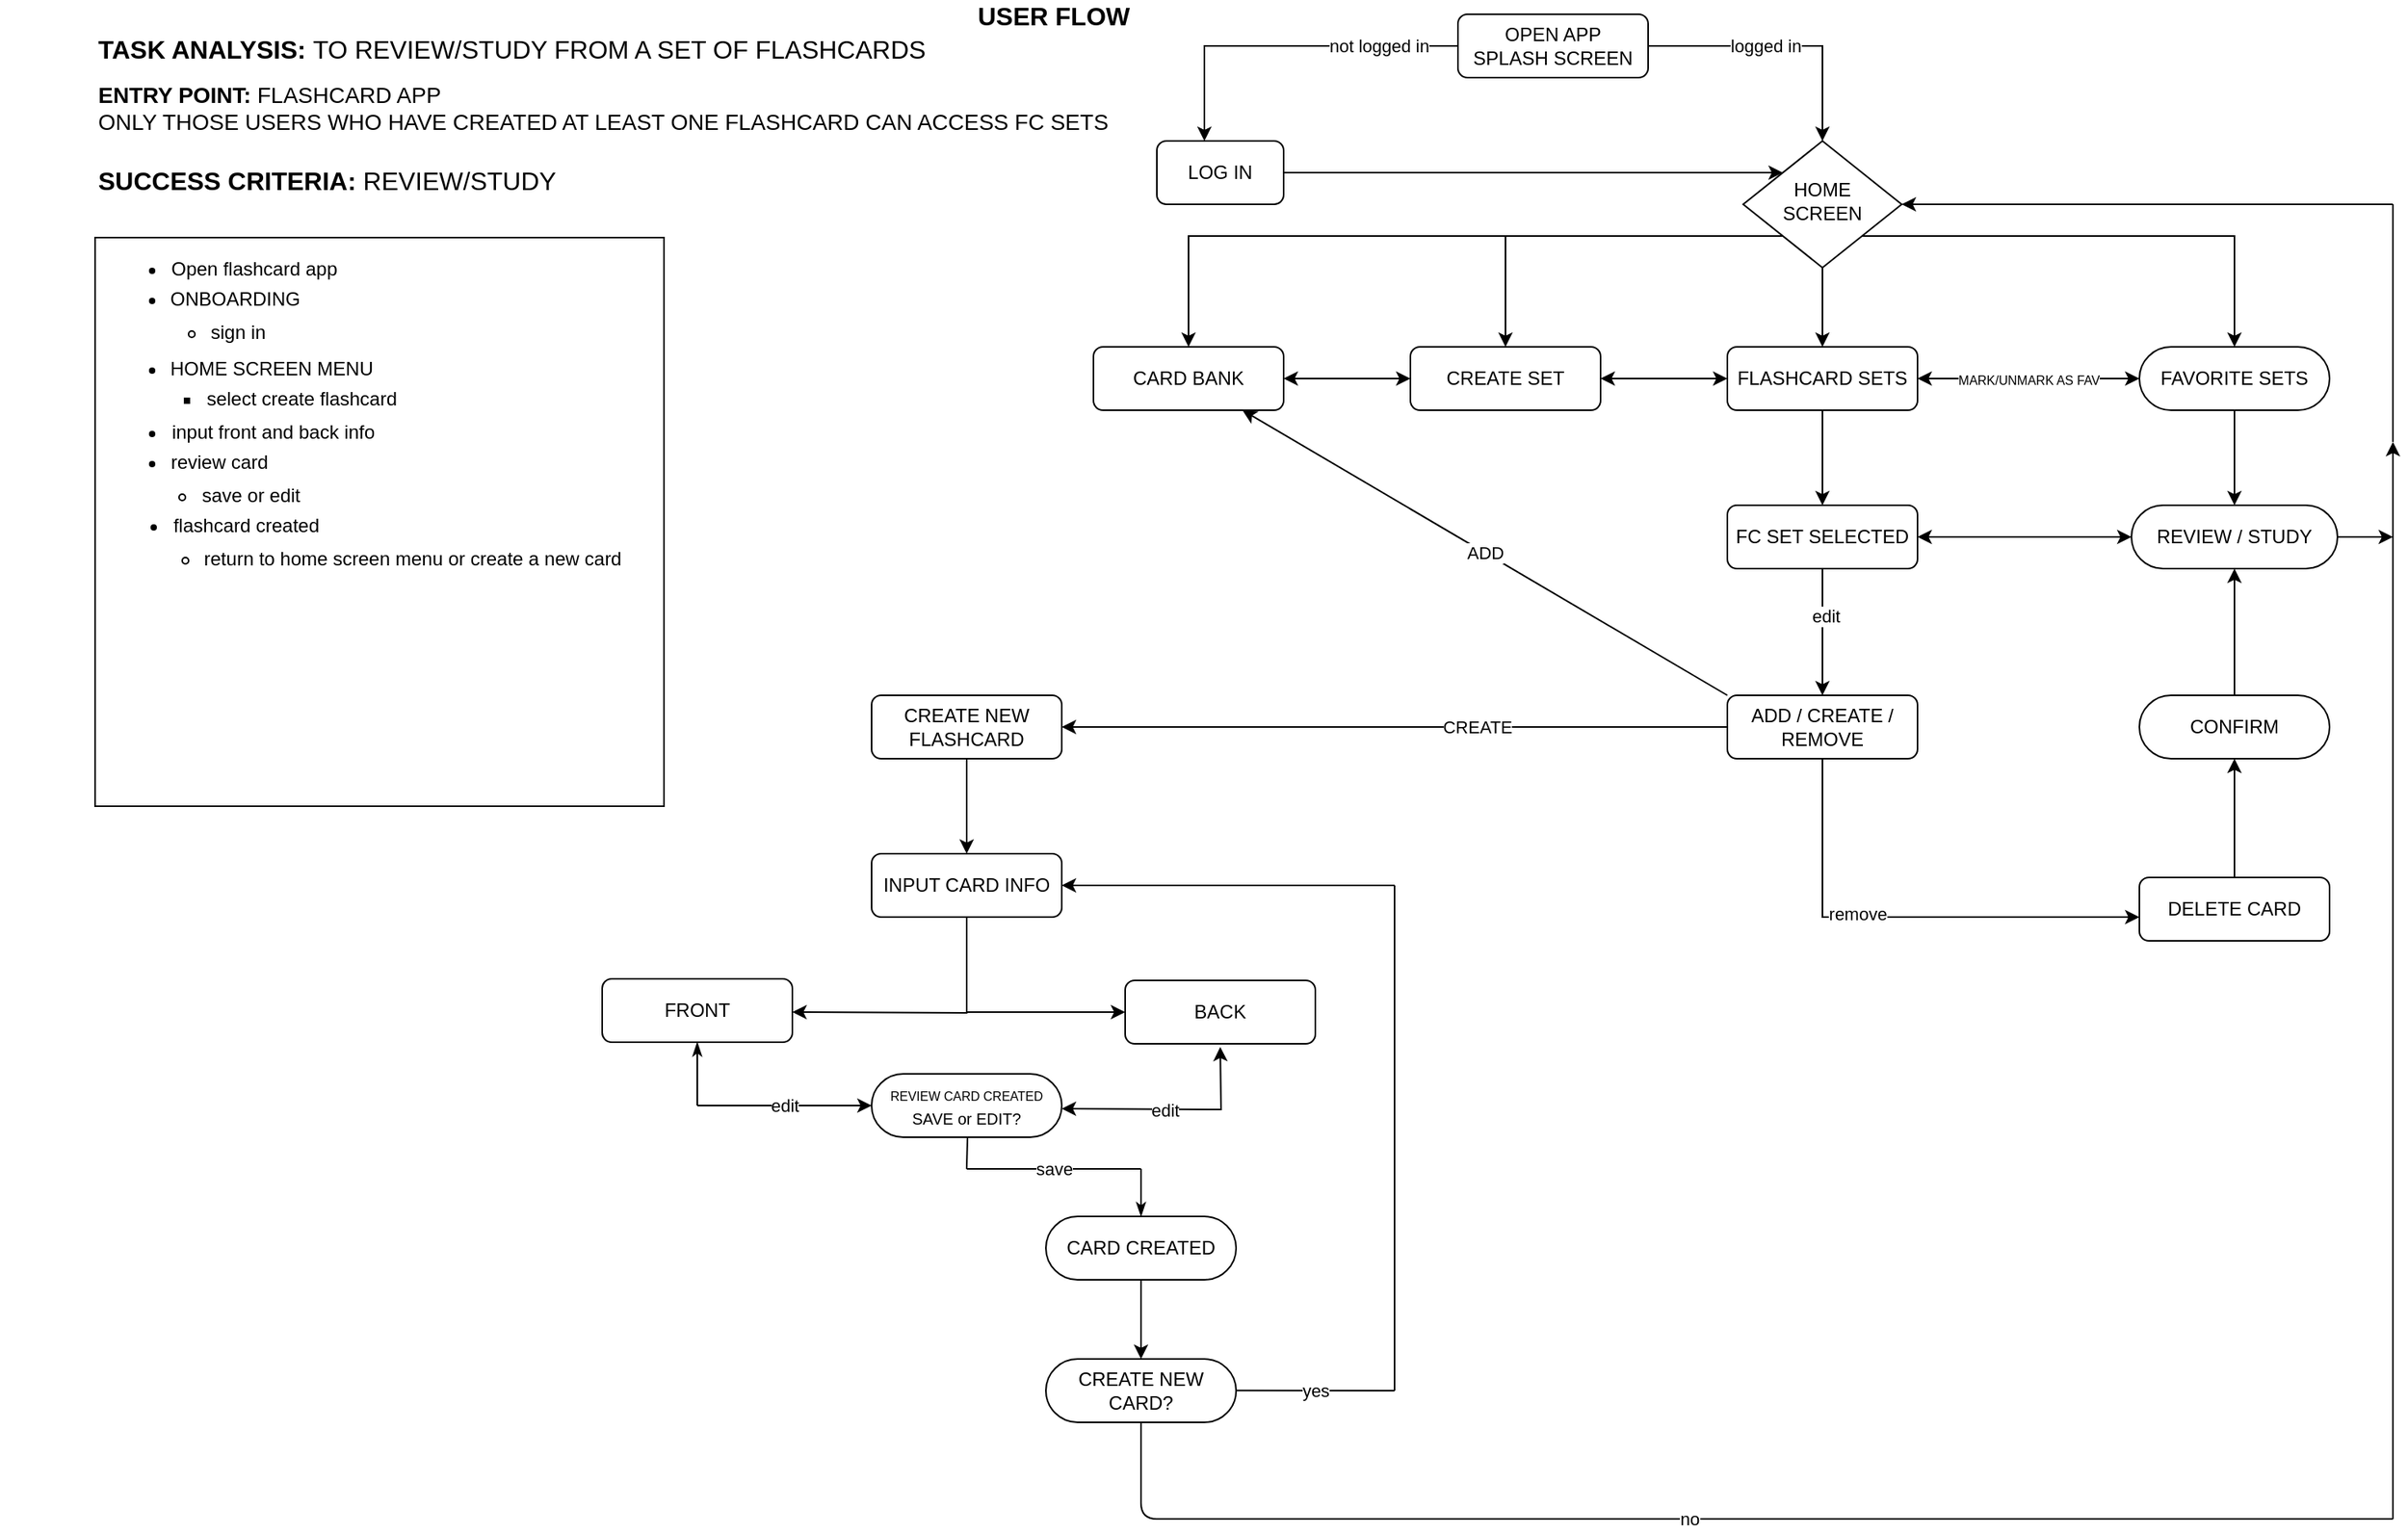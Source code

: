 <mxfile version="13.5.1" type="github">
  <diagram id="C5RBs43oDa-KdzZeNtuy" name="Page-1">
    <mxGraphModel dx="3076" dy="766" grid="1" gridSize="10" guides="1" tooltips="1" connect="1" arrows="1" fold="1" page="1" pageScale="1" pageWidth="827" pageHeight="1169" math="0" shadow="0">
      <root>
        <mxCell id="WIyWlLk6GJQsqaUBKTNV-0" />
        <mxCell id="WIyWlLk6GJQsqaUBKTNV-1" parent="WIyWlLk6GJQsqaUBKTNV-0" />
        <mxCell id="l96hs2-_nlqCzScLkACY-33" value="" style="edgeStyle=orthogonalEdgeStyle;rounded=0;orthogonalLoop=1;jettySize=auto;html=1;startArrow=classic;startFill=1;endArrow=none;endFill=0;" parent="WIyWlLk6GJQsqaUBKTNV-1" source="l96hs2-_nlqCzScLkACY-32" target="l96hs2-_nlqCzScLkACY-25" edge="1">
          <mxGeometry relative="1" as="geometry" />
        </mxCell>
        <mxCell id="5_xVZ5PCrMn_Ow3XCvqy-17" value="edit" style="edgeLabel;html=1;align=center;verticalAlign=middle;resizable=0;points=[];" parent="l96hs2-_nlqCzScLkACY-33" vertex="1" connectable="0">
          <mxGeometry x="0.263" y="-2" relative="1" as="geometry">
            <mxPoint as="offset" />
          </mxGeometry>
        </mxCell>
        <mxCell id="5_xVZ5PCrMn_Ow3XCvqy-6" style="edgeStyle=orthogonalEdgeStyle;rounded=0;orthogonalLoop=1;jettySize=auto;html=1;endArrow=classic;endFill=1;entryX=0.5;entryY=0;entryDx=0;entryDy=0;" parent="WIyWlLk6GJQsqaUBKTNV-1" source="WIyWlLk6GJQsqaUBKTNV-3" target="WIyWlLk6GJQsqaUBKTNV-10" edge="1">
          <mxGeometry relative="1" as="geometry">
            <mxPoint x="330" y="40" as="targetPoint" />
          </mxGeometry>
        </mxCell>
        <mxCell id="5_xVZ5PCrMn_Ow3XCvqy-13" value="logged in" style="edgeLabel;html=1;align=center;verticalAlign=middle;resizable=0;points=[];" parent="5_xVZ5PCrMn_Ow3XCvqy-6" vertex="1" connectable="0">
          <mxGeometry x="-0.137" y="1" relative="1" as="geometry">
            <mxPoint y="1" as="offset" />
          </mxGeometry>
        </mxCell>
        <mxCell id="WIyWlLk6GJQsqaUBKTNV-3" value="OPEN APP&lt;br&gt;SPLASH SCREEN" style="rounded=1;whiteSpace=wrap;html=1;fontSize=12;glass=0;strokeWidth=1;shadow=0;" parent="WIyWlLk6GJQsqaUBKTNV-1" vertex="1">
          <mxGeometry x="60" y="20" width="120" height="40" as="geometry" />
        </mxCell>
        <mxCell id="5_xVZ5PCrMn_Ow3XCvqy-205" style="edgeStyle=orthogonalEdgeStyle;rounded=0;orthogonalLoop=1;jettySize=auto;html=1;exitX=0;exitY=1;exitDx=0;exitDy=0;entryX=0.5;entryY=0;entryDx=0;entryDy=0;endArrow=classic;endFill=1;" parent="WIyWlLk6GJQsqaUBKTNV-1" source="WIyWlLk6GJQsqaUBKTNV-10" target="5_xVZ5PCrMn_Ow3XCvqy-201" edge="1">
          <mxGeometry relative="1" as="geometry" />
        </mxCell>
        <mxCell id="5_xVZ5PCrMn_Ow3XCvqy-206" style="edgeStyle=orthogonalEdgeStyle;rounded=0;orthogonalLoop=1;jettySize=auto;html=1;exitX=0;exitY=1;exitDx=0;exitDy=0;endArrow=classic;endFill=1;" parent="WIyWlLk6GJQsqaUBKTNV-1" source="WIyWlLk6GJQsqaUBKTNV-10" target="5_xVZ5PCrMn_Ow3XCvqy-189" edge="1">
          <mxGeometry relative="1" as="geometry" />
        </mxCell>
        <mxCell id="WIyWlLk6GJQsqaUBKTNV-10" value="HOME&lt;br&gt;SCREEN" style="rhombus;whiteSpace=wrap;html=1;shadow=0;fontFamily=Helvetica;fontSize=12;align=center;strokeWidth=1;spacing=6;spacingTop=-4;" parent="WIyWlLk6GJQsqaUBKTNV-1" vertex="1">
          <mxGeometry x="240" y="100" width="100" height="80" as="geometry" />
        </mxCell>
        <mxCell id="l96hs2-_nlqCzScLkACY-35" value="" style="edgeStyle=orthogonalEdgeStyle;rounded=0;orthogonalLoop=1;jettySize=auto;html=1;startArrow=classic;startFill=1;endArrow=none;endFill=0;entryX=0.5;entryY=1;entryDx=0;entryDy=0;" parent="WIyWlLk6GJQsqaUBKTNV-1" source="l96hs2-_nlqCzScLkACY-25" target="l96hs2-_nlqCzScLkACY-23" edge="1">
          <mxGeometry relative="1" as="geometry">
            <mxPoint x="-30" y="491" as="targetPoint" />
          </mxGeometry>
        </mxCell>
        <mxCell id="l96hs2-_nlqCzScLkACY-1" value="&lt;h1 style=&quot;font-size: 16px&quot;&gt;&lt;font style=&quot;font-size: 16px&quot;&gt;TASK ANALYSIS&lt;/font&gt;: &lt;span style=&quot;font-weight: normal&quot;&gt;TO REVIEW/STUDY FROM A SET OF FLASHCARDS&lt;/span&gt;&lt;/h1&gt;&lt;div style=&quot;font-size: 14px&quot;&gt;&lt;font style=&quot;font-size: 14px&quot;&gt;&lt;b&gt;ENTRY POINT:&lt;/b&gt;&amp;nbsp;FLASHCARD APP&lt;/font&gt;&lt;/div&gt;&lt;div style=&quot;font-size: 14px&quot;&gt;&lt;font style=&quot;font-size: 14px&quot;&gt;ONLY THOSE USERS WHO HAVE CREATED AT LEAST ONE FLASHCARD CAN ACCESS FC SETS&lt;/font&gt;&lt;/div&gt;&lt;div&gt;&lt;span style=&quot;font-size: 16px&quot;&gt;&lt;br&gt;&lt;/span&gt;&lt;/div&gt;&lt;div&gt;&lt;b style=&quot;font-size: 16px&quot;&gt;SUCCESS CRITERIA:&lt;/b&gt;&lt;span style=&quot;font-size: 16px&quot;&gt;&amp;nbsp;REVIEW/STUDY&lt;/span&gt;&lt;/div&gt;&lt;div&gt;&lt;span style=&quot;font-size: 16px&quot;&gt;&lt;br&gt;&lt;/span&gt;&lt;/div&gt;&lt;div&gt;&lt;span style=&quot;font-size: 16px&quot;&gt;&lt;br&gt;&lt;/span&gt;&lt;/div&gt;&lt;div style=&quot;font-size: 16px&quot;&gt;&lt;br&gt;&lt;/div&gt;" style="text;html=1;align=left;verticalAlign=middle;resizable=0;points=[];autosize=1;" parent="WIyWlLk6GJQsqaUBKTNV-1" vertex="1">
          <mxGeometry x="-800" y="37" width="650" height="140" as="geometry" />
        </mxCell>
        <mxCell id="l96hs2-_nlqCzScLkACY-2" value="&lt;font style=&quot;font-size: 16px&quot;&gt;&lt;b&gt;USER FLOW&lt;/b&gt;&lt;/font&gt;" style="text;html=1;strokeColor=none;fillColor=none;align=center;verticalAlign=middle;whiteSpace=wrap;rounded=0;" parent="WIyWlLk6GJQsqaUBKTNV-1" vertex="1">
          <mxGeometry x="-250" y="11" width="110" height="20" as="geometry" />
        </mxCell>
        <mxCell id="l96hs2-_nlqCzScLkACY-24" value="" style="edgeStyle=orthogonalEdgeStyle;rounded=0;orthogonalLoop=1;jettySize=auto;html=1;startArrow=classic;startFill=1;endArrow=none;endFill=0;" parent="WIyWlLk6GJQsqaUBKTNV-1" source="l96hs2-_nlqCzScLkACY-23" target="WIyWlLk6GJQsqaUBKTNV-10" edge="1">
          <mxGeometry relative="1" as="geometry" />
        </mxCell>
        <mxCell id="l96hs2-_nlqCzScLkACY-25" value="FC SET SELECTED" style="rounded=1;whiteSpace=wrap;html=1;fontSize=12;glass=0;strokeWidth=1;shadow=0;" parent="WIyWlLk6GJQsqaUBKTNV-1" vertex="1">
          <mxGeometry x="230" y="330" width="120" height="40" as="geometry" />
        </mxCell>
        <mxCell id="5_xVZ5PCrMn_Ow3XCvqy-197" value="" style="edgeStyle=orthogonalEdgeStyle;rounded=0;orthogonalLoop=1;jettySize=auto;html=1;endArrow=classic;endFill=1;" parent="WIyWlLk6GJQsqaUBKTNV-1" source="l96hs2-_nlqCzScLkACY-32" target="5_xVZ5PCrMn_Ow3XCvqy-196" edge="1">
          <mxGeometry relative="1" as="geometry">
            <Array as="points">
              <mxPoint x="290" y="590" />
            </Array>
          </mxGeometry>
        </mxCell>
        <mxCell id="5_xVZ5PCrMn_Ow3XCvqy-208" value="remove" style="edgeLabel;html=1;align=center;verticalAlign=middle;resizable=0;points=[];" parent="5_xVZ5PCrMn_Ow3XCvqy-197" vertex="1" connectable="0">
          <mxGeometry x="-0.184" y="2" relative="1" as="geometry">
            <mxPoint x="-1" as="offset" />
          </mxGeometry>
        </mxCell>
        <mxCell id="l96hs2-_nlqCzScLkACY-32" value="ADD / CREATE / REMOVE" style="rounded=1;whiteSpace=wrap;html=1;fontSize=12;glass=0;strokeWidth=1;shadow=0;" parent="WIyWlLk6GJQsqaUBKTNV-1" vertex="1">
          <mxGeometry x="230" y="450" width="120" height="40" as="geometry" />
        </mxCell>
        <mxCell id="5_xVZ5PCrMn_Ow3XCvqy-207" style="edgeStyle=orthogonalEdgeStyle;rounded=0;orthogonalLoop=1;jettySize=auto;html=1;entryX=1;entryY=0.5;entryDx=0;entryDy=0;endArrow=classic;endFill=1;startArrow=classic;startFill=1;" parent="WIyWlLk6GJQsqaUBKTNV-1" source="l96hs2-_nlqCzScLkACY-23" target="5_xVZ5PCrMn_Ow3XCvqy-201" edge="1">
          <mxGeometry relative="1" as="geometry" />
        </mxCell>
        <mxCell id="wIxJLdt_OvNl8f14rRNx-1" style="edgeStyle=orthogonalEdgeStyle;rounded=0;orthogonalLoop=1;jettySize=auto;html=1;entryX=0;entryY=0.5;entryDx=0;entryDy=0;startArrow=classic;startFill=1;" edge="1" parent="WIyWlLk6GJQsqaUBKTNV-1" source="l96hs2-_nlqCzScLkACY-23" target="wIxJLdt_OvNl8f14rRNx-0">
          <mxGeometry relative="1" as="geometry" />
        </mxCell>
        <mxCell id="wIxJLdt_OvNl8f14rRNx-4" value="&lt;font style=&quot;font-size: 8px&quot;&gt;MARK/UNMARK AS FAV&lt;/font&gt;" style="edgeLabel;html=1;align=center;verticalAlign=middle;resizable=0;points=[];" vertex="1" connectable="0" parent="wIxJLdt_OvNl8f14rRNx-1">
          <mxGeometry x="0.243" y="-1" relative="1" as="geometry">
            <mxPoint x="-17" y="-1" as="offset" />
          </mxGeometry>
        </mxCell>
        <mxCell id="l96hs2-_nlqCzScLkACY-23" value="FLASHCARD SETS" style="rounded=1;whiteSpace=wrap;html=1;fontSize=12;glass=0;strokeWidth=1;shadow=0;" parent="WIyWlLk6GJQsqaUBKTNV-1" vertex="1">
          <mxGeometry x="230" y="230" width="120" height="40" as="geometry" />
        </mxCell>
        <mxCell id="l96hs2-_nlqCzScLkACY-53" value="" style="whiteSpace=wrap;html=1;aspect=fixed;" parent="WIyWlLk6GJQsqaUBKTNV-1" vertex="1">
          <mxGeometry x="-800" y="161" width="359" height="359" as="geometry" />
        </mxCell>
        <mxCell id="l96hs2-_nlqCzScLkACY-58" value="&lt;ul&gt;&lt;li&gt;Open flashcard app&lt;/li&gt;&lt;/ul&gt;" style="text;html=1;resizable=0;autosize=1;align=center;verticalAlign=middle;points=[];fillColor=none;strokeColor=none;rounded=0;" parent="WIyWlLk6GJQsqaUBKTNV-1" vertex="1">
          <mxGeometry x="-800" y="161" width="160" height="40" as="geometry" />
        </mxCell>
        <mxCell id="l96hs2-_nlqCzScLkACY-60" value="&lt;ul&gt;&lt;li&gt;&lt;span&gt;ONBOARDING&lt;/span&gt;&lt;br&gt;&lt;/li&gt;&lt;/ul&gt;" style="text;html=1;resizable=0;autosize=1;align=center;verticalAlign=middle;points=[];fillColor=none;strokeColor=none;rounded=0;" parent="WIyWlLk6GJQsqaUBKTNV-1" vertex="1">
          <mxGeometry x="-802" y="180" width="140" height="40" as="geometry" />
        </mxCell>
        <mxCell id="l96hs2-_nlqCzScLkACY-61" value="&lt;ul&gt;&lt;ul&gt;&lt;li&gt;sign in&lt;/li&gt;&lt;/ul&gt;&lt;/ul&gt;" style="text;html=1;resizable=0;autosize=1;align=left;verticalAlign=middle;points=[];fillColor=none;strokeColor=none;rounded=0;" parent="WIyWlLk6GJQsqaUBKTNV-1" vertex="1">
          <mxGeometry x="-809" y="201" width="130" height="40" as="geometry" />
        </mxCell>
        <mxCell id="l96hs2-_nlqCzScLkACY-62" value="&lt;ul&gt;&lt;li&gt;HOME SCREEN MENU&lt;/li&gt;&lt;/ul&gt;" style="text;html=1;resizable=0;autosize=1;align=center;verticalAlign=middle;points=[];fillColor=none;strokeColor=none;rounded=0;" parent="WIyWlLk6GJQsqaUBKTNV-1" vertex="1">
          <mxGeometry x="-799" y="224" width="180" height="40" as="geometry" />
        </mxCell>
        <mxCell id="l96hs2-_nlqCzScLkACY-63" value="&lt;ul&gt;&lt;ul&gt;&lt;ul&gt;&lt;li&gt;select create flashcard&lt;/li&gt;&lt;/ul&gt;&lt;/ul&gt;&lt;/ul&gt;" style="text;html=1;resizable=0;autosize=1;align=center;verticalAlign=middle;points=[];fillColor=none;strokeColor=none;rounded=0;" parent="WIyWlLk6GJQsqaUBKTNV-1" vertex="1">
          <mxGeometry x="-860" y="243" width="260" height="40" as="geometry" />
        </mxCell>
        <mxCell id="l96hs2-_nlqCzScLkACY-64" value="&lt;ul&gt;&lt;li&gt;input front and back info&lt;/li&gt;&lt;/ul&gt;" style="text;html=1;resizable=0;autosize=1;align=center;verticalAlign=middle;points=[];fillColor=none;strokeColor=none;rounded=0;" parent="WIyWlLk6GJQsqaUBKTNV-1" vertex="1">
          <mxGeometry x="-798" y="264" width="180" height="40" as="geometry" />
        </mxCell>
        <mxCell id="5_xVZ5PCrMn_Ow3XCvqy-187" style="edgeStyle=orthogonalEdgeStyle;rounded=0;orthogonalLoop=1;jettySize=auto;html=1;exitX=1;exitY=0.5;exitDx=0;exitDy=0;endArrow=classic;endFill=1;" parent="WIyWlLk6GJQsqaUBKTNV-1" source="l96hs2-_nlqCzScLkACY-65" edge="1">
          <mxGeometry relative="1" as="geometry">
            <mxPoint x="650" y="350" as="targetPoint" />
          </mxGeometry>
        </mxCell>
        <mxCell id="l96hs2-_nlqCzScLkACY-65" value="&lt;font style=&quot;font-size: 12px&quot;&gt;REVIEW / STUDY&lt;/font&gt;" style="rounded=1;whiteSpace=wrap;html=1;fontSize=12;glass=0;strokeWidth=1;shadow=0;arcSize=50;" parent="WIyWlLk6GJQsqaUBKTNV-1" vertex="1">
          <mxGeometry x="485" y="330" width="130" height="40" as="geometry" />
        </mxCell>
        <mxCell id="l96hs2-_nlqCzScLkACY-94" value="&lt;ul&gt;&lt;li&gt;review card&lt;/li&gt;&lt;/ul&gt;" style="text;html=1;resizable=0;autosize=1;align=center;verticalAlign=middle;points=[];fillColor=none;strokeColor=none;rounded=0;" parent="WIyWlLk6GJQsqaUBKTNV-1" vertex="1">
          <mxGeometry x="-802" y="283" width="120" height="40" as="geometry" />
        </mxCell>
        <mxCell id="l96hs2-_nlqCzScLkACY-95" value="&lt;ul&gt;&lt;ul&gt;&lt;li&gt;save or edit&lt;/li&gt;&lt;/ul&gt;&lt;/ul&gt;" style="text;html=1;resizable=0;autosize=1;align=center;verticalAlign=middle;points=[];fillColor=none;strokeColor=none;rounded=0;" parent="WIyWlLk6GJQsqaUBKTNV-1" vertex="1">
          <mxGeometry x="-822" y="304" width="160" height="40" as="geometry" />
        </mxCell>
        <mxCell id="l96hs2-_nlqCzScLkACY-97" value="&lt;blockquote style=&quot;margin: 0 0 0 40px ; border: none ; padding: 0px&quot;&gt;&lt;ul&gt;&lt;li&gt;&lt;span&gt;flashcard created&lt;/span&gt;&lt;/li&gt;&lt;/ul&gt;&lt;/blockquote&gt;" style="text;html=1;resizable=0;autosize=1;align=center;verticalAlign=middle;points=[];fillColor=none;strokeColor=none;rounded=0;" parent="WIyWlLk6GJQsqaUBKTNV-1" vertex="1">
          <mxGeometry x="-840" y="323" width="190" height="40" as="geometry" />
        </mxCell>
        <mxCell id="l96hs2-_nlqCzScLkACY-98" value="&lt;ul&gt;&lt;ul&gt;&lt;li&gt;return to home screen menu or create a new card&lt;/li&gt;&lt;/ul&gt;&lt;/ul&gt;" style="text;html=1;resizable=0;autosize=1;align=center;verticalAlign=middle;points=[];fillColor=none;strokeColor=none;rounded=0;" parent="WIyWlLk6GJQsqaUBKTNV-1" vertex="1">
          <mxGeometry x="-820" y="344" width="360" height="40" as="geometry" />
        </mxCell>
        <mxCell id="5_xVZ5PCrMn_Ow3XCvqy-2" value="" style="edgeStyle=orthogonalEdgeStyle;rounded=0;orthogonalLoop=1;jettySize=auto;html=1;entryX=0;entryY=0;entryDx=0;entryDy=0;" parent="WIyWlLk6GJQsqaUBKTNV-1" source="l96hs2-_nlqCzScLkACY-17" target="WIyWlLk6GJQsqaUBKTNV-10" edge="1">
          <mxGeometry relative="1" as="geometry" />
        </mxCell>
        <mxCell id="5_xVZ5PCrMn_Ow3XCvqy-10" style="edgeStyle=orthogonalEdgeStyle;rounded=0;orthogonalLoop=1;jettySize=auto;html=1;endArrow=classic;endFill=1;" parent="WIyWlLk6GJQsqaUBKTNV-1" target="l96hs2-_nlqCzScLkACY-17" edge="1">
          <mxGeometry relative="1" as="geometry">
            <mxPoint x="-40" y="40" as="sourcePoint" />
            <Array as="points">
              <mxPoint x="-100" y="40" />
            </Array>
          </mxGeometry>
        </mxCell>
        <mxCell id="l96hs2-_nlqCzScLkACY-17" value="LOG IN" style="rounded=1;whiteSpace=wrap;html=1;fontSize=12;glass=0;strokeWidth=1;shadow=0;" parent="WIyWlLk6GJQsqaUBKTNV-1" vertex="1">
          <mxGeometry x="-130" y="100" width="80" height="40" as="geometry" />
        </mxCell>
        <mxCell id="5_xVZ5PCrMn_Ow3XCvqy-8" value="" style="endArrow=none;html=1;endFill=0;entryX=0;entryY=0.5;entryDx=0;entryDy=0;" parent="WIyWlLk6GJQsqaUBKTNV-1" target="WIyWlLk6GJQsqaUBKTNV-3" edge="1">
          <mxGeometry relative="1" as="geometry">
            <mxPoint x="-40" y="40" as="sourcePoint" />
            <mxPoint x="90" y="39.58" as="targetPoint" />
          </mxGeometry>
        </mxCell>
        <mxCell id="5_xVZ5PCrMn_Ow3XCvqy-9" value="not logged in" style="edgeLabel;resizable=0;html=1;align=center;verticalAlign=middle;" parent="5_xVZ5PCrMn_Ow3XCvqy-8" connectable="0" vertex="1">
          <mxGeometry relative="1" as="geometry" />
        </mxCell>
        <mxCell id="5_xVZ5PCrMn_Ow3XCvqy-14" value="" style="endArrow=classic;html=1;exitX=1;exitY=0.5;exitDx=0;exitDy=0;entryX=0;entryY=0.5;entryDx=0;entryDy=0;startArrow=classic;startFill=1;" parent="WIyWlLk6GJQsqaUBKTNV-1" source="l96hs2-_nlqCzScLkACY-25" target="l96hs2-_nlqCzScLkACY-65" edge="1">
          <mxGeometry width="50" height="50" relative="1" as="geometry">
            <mxPoint x="400" y="350" as="sourcePoint" />
            <mxPoint x="490" y="350" as="targetPoint" />
            <Array as="points">
              <mxPoint x="400" y="350" />
            </Array>
          </mxGeometry>
        </mxCell>
        <mxCell id="5_xVZ5PCrMn_Ow3XCvqy-27" value="" style="endArrow=classic;html=1;exitX=0;exitY=0.5;exitDx=0;exitDy=0;entryX=1;entryY=0.5;entryDx=0;entryDy=0;" parent="WIyWlLk6GJQsqaUBKTNV-1" source="l96hs2-_nlqCzScLkACY-32" target="5_xVZ5PCrMn_Ow3XCvqy-155" edge="1">
          <mxGeometry relative="1" as="geometry">
            <mxPoint x="200" y="469.41" as="sourcePoint" />
            <mxPoint x="-20" y="469" as="targetPoint" />
          </mxGeometry>
        </mxCell>
        <mxCell id="5_xVZ5PCrMn_Ow3XCvqy-191" value="CREATE" style="edgeLabel;html=1;align=center;verticalAlign=middle;resizable=0;points=[];" parent="5_xVZ5PCrMn_Ow3XCvqy-27" vertex="1" connectable="0">
          <mxGeometry x="-0.25" relative="1" as="geometry">
            <mxPoint x="-1" as="offset" />
          </mxGeometry>
        </mxCell>
        <mxCell id="5_xVZ5PCrMn_Ow3XCvqy-145" value="" style="edgeStyle=orthogonalEdgeStyle;rounded=0;orthogonalLoop=1;jettySize=auto;html=1;startArrow=classic;startFill=1;endArrow=none;endFill=0;" parent="WIyWlLk6GJQsqaUBKTNV-1" source="5_xVZ5PCrMn_Ow3XCvqy-154" target="5_xVZ5PCrMn_Ow3XCvqy-151" edge="1">
          <mxGeometry relative="1" as="geometry" />
        </mxCell>
        <mxCell id="5_xVZ5PCrMn_Ow3XCvqy-147" value="" style="edgeStyle=orthogonalEdgeStyle;rounded=0;orthogonalLoop=1;jettySize=auto;html=1;startArrow=classic;startFill=1;endArrow=none;endFill=0;entryX=0.5;entryY=1;entryDx=0;entryDy=0;" parent="WIyWlLk6GJQsqaUBKTNV-1" source="5_xVZ5PCrMn_Ow3XCvqy-151" target="5_xVZ5PCrMn_Ow3XCvqy-155" edge="1">
          <mxGeometry relative="1" as="geometry">
            <mxPoint x="-90" y="560" as="targetPoint" />
          </mxGeometry>
        </mxCell>
        <mxCell id="5_xVZ5PCrMn_Ow3XCvqy-149" value="" style="edgeStyle=orthogonalEdgeStyle;rounded=0;orthogonalLoop=1;jettySize=auto;html=1;startArrow=classic;startFill=1;endArrow=none;endFill=0;" parent="WIyWlLk6GJQsqaUBKTNV-1" target="5_xVZ5PCrMn_Ow3XCvqy-151" edge="1">
          <mxGeometry relative="1" as="geometry">
            <mxPoint x="-360" y="650" as="sourcePoint" />
          </mxGeometry>
        </mxCell>
        <mxCell id="5_xVZ5PCrMn_Ow3XCvqy-150" style="edgeStyle=orthogonalEdgeStyle;rounded=0;orthogonalLoop=1;jettySize=auto;html=1;startArrow=classic;startFill=1;endArrow=none;endFill=0;" parent="WIyWlLk6GJQsqaUBKTNV-1" source="5_xVZ5PCrMn_Ow3XCvqy-151" edge="1">
          <mxGeometry relative="1" as="geometry">
            <mxPoint x="20" y="570" as="targetPoint" />
          </mxGeometry>
        </mxCell>
        <mxCell id="5_xVZ5PCrMn_Ow3XCvqy-151" value="INPUT CARD INFO" style="rounded=1;whiteSpace=wrap;html=1;fontSize=12;glass=0;strokeWidth=1;shadow=0;" parent="WIyWlLk6GJQsqaUBKTNV-1" vertex="1">
          <mxGeometry x="-310" y="550" width="120" height="40" as="geometry" />
        </mxCell>
        <mxCell id="5_xVZ5PCrMn_Ow3XCvqy-152" style="edgeStyle=orthogonalEdgeStyle;rounded=0;orthogonalLoop=1;jettySize=auto;html=1;startArrow=classicThin;startFill=1;endArrow=none;endFill=0;" parent="WIyWlLk6GJQsqaUBKTNV-1" source="5_xVZ5PCrMn_Ow3XCvqy-153" edge="1">
          <mxGeometry relative="1" as="geometry">
            <mxPoint x="-420" y="709" as="targetPoint" />
          </mxGeometry>
        </mxCell>
        <mxCell id="5_xVZ5PCrMn_Ow3XCvqy-153" value="FRONT" style="rounded=1;whiteSpace=wrap;html=1;fontSize=12;glass=0;strokeWidth=1;shadow=0;direction=west;align=center;" parent="WIyWlLk6GJQsqaUBKTNV-1" vertex="1">
          <mxGeometry x="-480" y="629" width="120" height="40" as="geometry" />
        </mxCell>
        <mxCell id="5_xVZ5PCrMn_Ow3XCvqy-154" value="BACK" style="rounded=1;whiteSpace=wrap;html=1;fontSize=12;glass=0;strokeWidth=1;shadow=0;" parent="WIyWlLk6GJQsqaUBKTNV-1" vertex="1">
          <mxGeometry x="-150" y="630" width="120" height="40" as="geometry" />
        </mxCell>
        <mxCell id="5_xVZ5PCrMn_Ow3XCvqy-155" value="CREATE NEW FLASHCARD" style="rounded=1;whiteSpace=wrap;html=1;fontSize=12;glass=0;strokeWidth=1;shadow=0;" parent="WIyWlLk6GJQsqaUBKTNV-1" vertex="1">
          <mxGeometry x="-310" y="450" width="120" height="40" as="geometry" />
        </mxCell>
        <mxCell id="5_xVZ5PCrMn_Ow3XCvqy-156" value="" style="edgeStyle=orthogonalEdgeStyle;rounded=0;orthogonalLoop=1;jettySize=auto;html=1;startArrow=classic;startFill=1;endArrow=classic;endFill=1;" parent="WIyWlLk6GJQsqaUBKTNV-1" edge="1">
          <mxGeometry relative="1" as="geometry">
            <mxPoint x="-190" y="711" as="sourcePoint" />
            <mxPoint x="-90" y="672.0" as="targetPoint" />
          </mxGeometry>
        </mxCell>
        <mxCell id="5_xVZ5PCrMn_Ow3XCvqy-157" value="edit" style="edgeLabel;html=1;align=center;verticalAlign=middle;resizable=0;points=[];" parent="5_xVZ5PCrMn_Ow3XCvqy-156" vertex="1" connectable="0">
          <mxGeometry x="-0.075" relative="1" as="geometry">
            <mxPoint as="offset" />
          </mxGeometry>
        </mxCell>
        <mxCell id="5_xVZ5PCrMn_Ow3XCvqy-158" style="edgeStyle=orthogonalEdgeStyle;rounded=0;orthogonalLoop=1;jettySize=auto;html=1;startArrow=none;startFill=0;endArrow=none;endFill=0;" parent="WIyWlLk6GJQsqaUBKTNV-1" target="5_xVZ5PCrMn_Ow3XCvqy-159" edge="1">
          <mxGeometry relative="1" as="geometry">
            <mxPoint x="-250" y="749" as="sourcePoint" />
          </mxGeometry>
        </mxCell>
        <mxCell id="5_xVZ5PCrMn_Ow3XCvqy-159" value="&lt;font style=&quot;font-size: 8px&quot;&gt;&lt;span&gt;REVIEW CARD CREATED&lt;/span&gt;&lt;font style=&quot;font-size: 8px&quot;&gt;&lt;br&gt;&lt;/font&gt;&lt;/font&gt;&lt;font size=&quot;1&quot;&gt;SAVE or EDIT?&lt;/font&gt;" style="rounded=1;whiteSpace=wrap;html=1;fontSize=12;glass=0;strokeWidth=1;shadow=0;arcSize=50;" parent="WIyWlLk6GJQsqaUBKTNV-1" vertex="1">
          <mxGeometry x="-310" y="689" width="120" height="40" as="geometry" />
        </mxCell>
        <mxCell id="5_xVZ5PCrMn_Ow3XCvqy-160" value="" style="edgeStyle=orthogonalEdgeStyle;rounded=0;orthogonalLoop=1;jettySize=auto;html=1;startArrow=classic;startFill=1;endArrow=none;endFill=0;" parent="WIyWlLk6GJQsqaUBKTNV-1" source="5_xVZ5PCrMn_Ow3XCvqy-164" target="5_xVZ5PCrMn_Ow3XCvqy-162" edge="1">
          <mxGeometry relative="1" as="geometry" />
        </mxCell>
        <mxCell id="5_xVZ5PCrMn_Ow3XCvqy-161" style="edgeStyle=orthogonalEdgeStyle;rounded=0;orthogonalLoop=1;jettySize=auto;html=1;startArrow=classicThin;startFill=1;endArrow=none;endFill=0;" parent="WIyWlLk6GJQsqaUBKTNV-1" source="5_xVZ5PCrMn_Ow3XCvqy-162" edge="1">
          <mxGeometry relative="1" as="geometry">
            <mxPoint x="-140" y="749" as="targetPoint" />
          </mxGeometry>
        </mxCell>
        <mxCell id="5_xVZ5PCrMn_Ow3XCvqy-162" value="&lt;font style=&quot;font-size: 12px&quot;&gt;CARD CREATED&lt;/font&gt;" style="rounded=1;whiteSpace=wrap;html=1;fontSize=12;glass=0;strokeWidth=1;shadow=0;arcSize=50;" parent="WIyWlLk6GJQsqaUBKTNV-1" vertex="1">
          <mxGeometry x="-200" y="779" width="120" height="40" as="geometry" />
        </mxCell>
        <mxCell id="5_xVZ5PCrMn_Ow3XCvqy-164" value="&lt;font style=&quot;font-size: 12px&quot;&gt;CREATE NEW CARD?&lt;/font&gt;" style="rounded=1;whiteSpace=wrap;html=1;fontSize=12;glass=0;strokeWidth=1;shadow=0;arcSize=50;" parent="WIyWlLk6GJQsqaUBKTNV-1" vertex="1">
          <mxGeometry x="-200" y="869" width="120" height="40" as="geometry" />
        </mxCell>
        <mxCell id="5_xVZ5PCrMn_Ow3XCvqy-165" value="" style="endArrow=none;html=1;endFill=0;exitX=0.5;exitY=1;exitDx=0;exitDy=0;" parent="WIyWlLk6GJQsqaUBKTNV-1" source="5_xVZ5PCrMn_Ow3XCvqy-164" edge="1">
          <mxGeometry relative="1" as="geometry">
            <mxPoint x="-140" y="970" as="sourcePoint" />
            <mxPoint x="650" y="970" as="targetPoint" />
            <Array as="points">
              <mxPoint x="-140" y="970" />
            </Array>
          </mxGeometry>
        </mxCell>
        <mxCell id="5_xVZ5PCrMn_Ow3XCvqy-166" value="no" style="edgeLabel;resizable=0;html=1;align=center;verticalAlign=middle;" parent="5_xVZ5PCrMn_Ow3XCvqy-165" connectable="0" vertex="1">
          <mxGeometry relative="1" as="geometry">
            <mxPoint x="-19" as="offset" />
          </mxGeometry>
        </mxCell>
        <mxCell id="5_xVZ5PCrMn_Ow3XCvqy-167" value="" style="endArrow=none;html=1;endFill=0;" parent="WIyWlLk6GJQsqaUBKTNV-1" edge="1">
          <mxGeometry relative="1" as="geometry">
            <mxPoint x="-80" y="888.83" as="sourcePoint" />
            <mxPoint x="20" y="889" as="targetPoint" />
          </mxGeometry>
        </mxCell>
        <mxCell id="5_xVZ5PCrMn_Ow3XCvqy-168" value="yes" style="edgeLabel;resizable=0;html=1;align=center;verticalAlign=middle;" parent="5_xVZ5PCrMn_Ow3XCvqy-167" connectable="0" vertex="1">
          <mxGeometry relative="1" as="geometry" />
        </mxCell>
        <mxCell id="5_xVZ5PCrMn_Ow3XCvqy-169" value="" style="endArrow=none;html=1;" parent="WIyWlLk6GJQsqaUBKTNV-1" edge="1">
          <mxGeometry width="50" height="50" relative="1" as="geometry">
            <mxPoint x="20" y="889" as="sourcePoint" />
            <mxPoint x="20" y="570" as="targetPoint" />
          </mxGeometry>
        </mxCell>
        <mxCell id="5_xVZ5PCrMn_Ow3XCvqy-170" value="" style="endArrow=classic;html=1;" parent="WIyWlLk6GJQsqaUBKTNV-1" edge="1">
          <mxGeometry relative="1" as="geometry">
            <mxPoint x="-420" y="709" as="sourcePoint" />
            <mxPoint x="-310" y="709" as="targetPoint" />
          </mxGeometry>
        </mxCell>
        <mxCell id="5_xVZ5PCrMn_Ow3XCvqy-171" value="edit" style="edgeLabel;resizable=0;html=1;align=center;verticalAlign=middle;" parent="5_xVZ5PCrMn_Ow3XCvqy-170" connectable="0" vertex="1">
          <mxGeometry relative="1" as="geometry" />
        </mxCell>
        <mxCell id="5_xVZ5PCrMn_Ow3XCvqy-172" value="" style="endArrow=none;html=1;endFill=0;" parent="WIyWlLk6GJQsqaUBKTNV-1" edge="1">
          <mxGeometry relative="1" as="geometry">
            <mxPoint x="-250" y="749" as="sourcePoint" />
            <mxPoint x="-140" y="749" as="targetPoint" />
            <Array as="points">
              <mxPoint x="-200" y="749" />
            </Array>
          </mxGeometry>
        </mxCell>
        <mxCell id="5_xVZ5PCrMn_Ow3XCvqy-173" value="save" style="edgeLabel;resizable=0;html=1;align=center;verticalAlign=middle;" parent="5_xVZ5PCrMn_Ow3XCvqy-172" connectable="0" vertex="1">
          <mxGeometry relative="1" as="geometry" />
        </mxCell>
        <mxCell id="5_xVZ5PCrMn_Ow3XCvqy-179" value="" style="endArrow=classic;html=1;endFill=1;startArrow=none;startFill=0;" parent="WIyWlLk6GJQsqaUBKTNV-1" edge="1">
          <mxGeometry width="50" height="50" relative="1" as="geometry">
            <mxPoint x="650" y="970" as="sourcePoint" />
            <mxPoint x="650" y="290" as="targetPoint" />
            <Array as="points" />
          </mxGeometry>
        </mxCell>
        <mxCell id="5_xVZ5PCrMn_Ow3XCvqy-181" value="" style="endArrow=none;html=1;" parent="WIyWlLk6GJQsqaUBKTNV-1" edge="1">
          <mxGeometry width="50" height="50" relative="1" as="geometry">
            <mxPoint x="650" y="290" as="sourcePoint" />
            <mxPoint x="650" y="140" as="targetPoint" />
            <Array as="points" />
          </mxGeometry>
        </mxCell>
        <mxCell id="5_xVZ5PCrMn_Ow3XCvqy-182" value="" style="endArrow=classic;html=1;entryX=1;entryY=0.5;entryDx=0;entryDy=0;" parent="WIyWlLk6GJQsqaUBKTNV-1" target="WIyWlLk6GJQsqaUBKTNV-10" edge="1">
          <mxGeometry width="50" height="50" relative="1" as="geometry">
            <mxPoint x="650" y="140" as="sourcePoint" />
            <mxPoint x="610" y="90" as="targetPoint" />
          </mxGeometry>
        </mxCell>
        <mxCell id="5_xVZ5PCrMn_Ow3XCvqy-202" value="" style="edgeStyle=orthogonalEdgeStyle;rounded=0;orthogonalLoop=1;jettySize=auto;html=1;endArrow=classic;endFill=1;startArrow=classic;startFill=1;" parent="WIyWlLk6GJQsqaUBKTNV-1" source="5_xVZ5PCrMn_Ow3XCvqy-189" target="5_xVZ5PCrMn_Ow3XCvqy-201" edge="1">
          <mxGeometry relative="1" as="geometry" />
        </mxCell>
        <mxCell id="5_xVZ5PCrMn_Ow3XCvqy-189" value="CARD BANK" style="rounded=1;whiteSpace=wrap;html=1;fontSize=12;glass=0;strokeWidth=1;shadow=0;" parent="WIyWlLk6GJQsqaUBKTNV-1" vertex="1">
          <mxGeometry x="-170" y="230" width="120" height="40" as="geometry" />
        </mxCell>
        <mxCell id="5_xVZ5PCrMn_Ow3XCvqy-193" value="" style="endArrow=classic;html=1;exitX=0;exitY=0;exitDx=0;exitDy=0;" parent="WIyWlLk6GJQsqaUBKTNV-1" source="l96hs2-_nlqCzScLkACY-32" target="5_xVZ5PCrMn_Ow3XCvqy-189" edge="1">
          <mxGeometry relative="1" as="geometry">
            <mxPoint x="290" y="510" as="sourcePoint" />
            <mxPoint x="390" y="510" as="targetPoint" />
          </mxGeometry>
        </mxCell>
        <mxCell id="5_xVZ5PCrMn_Ow3XCvqy-194" value="ADD" style="edgeLabel;resizable=0;html=1;align=center;verticalAlign=middle;" parent="5_xVZ5PCrMn_Ow3XCvqy-193" connectable="0" vertex="1">
          <mxGeometry relative="1" as="geometry" />
        </mxCell>
        <mxCell id="5_xVZ5PCrMn_Ow3XCvqy-211" value="" style="edgeStyle=orthogonalEdgeStyle;rounded=0;orthogonalLoop=1;jettySize=auto;html=1;startArrow=none;startFill=0;endArrow=classic;endFill=1;" parent="WIyWlLk6GJQsqaUBKTNV-1" source="5_xVZ5PCrMn_Ow3XCvqy-196" target="5_xVZ5PCrMn_Ow3XCvqy-209" edge="1">
          <mxGeometry relative="1" as="geometry" />
        </mxCell>
        <mxCell id="5_xVZ5PCrMn_Ow3XCvqy-196" value="DELETE CARD" style="rounded=1;whiteSpace=wrap;html=1;fontSize=12;glass=0;strokeWidth=1;shadow=0;" parent="WIyWlLk6GJQsqaUBKTNV-1" vertex="1">
          <mxGeometry x="490" y="565" width="120" height="40" as="geometry" />
        </mxCell>
        <mxCell id="5_xVZ5PCrMn_Ow3XCvqy-201" value="CREATE SET" style="rounded=1;whiteSpace=wrap;html=1;fontSize=12;glass=0;strokeWidth=1;shadow=0;" parent="WIyWlLk6GJQsqaUBKTNV-1" vertex="1">
          <mxGeometry x="30" y="230" width="120" height="40" as="geometry" />
        </mxCell>
        <mxCell id="5_xVZ5PCrMn_Ow3XCvqy-210" value="" style="edgeStyle=orthogonalEdgeStyle;rounded=0;orthogonalLoop=1;jettySize=auto;html=1;startArrow=none;startFill=0;endArrow=classic;endFill=1;" parent="WIyWlLk6GJQsqaUBKTNV-1" source="5_xVZ5PCrMn_Ow3XCvqy-209" target="l96hs2-_nlqCzScLkACY-65" edge="1">
          <mxGeometry relative="1" as="geometry" />
        </mxCell>
        <mxCell id="5_xVZ5PCrMn_Ow3XCvqy-209" value="CONFIRM" style="rounded=1;whiteSpace=wrap;html=1;fontSize=12;glass=0;strokeWidth=1;shadow=0;arcSize=50;" parent="WIyWlLk6GJQsqaUBKTNV-1" vertex="1">
          <mxGeometry x="490" y="450" width="120" height="40" as="geometry" />
        </mxCell>
        <mxCell id="wIxJLdt_OvNl8f14rRNx-2" value="" style="edgeStyle=orthogonalEdgeStyle;rounded=0;orthogonalLoop=1;jettySize=auto;html=1;" edge="1" parent="WIyWlLk6GJQsqaUBKTNV-1" source="wIxJLdt_OvNl8f14rRNx-0" target="l96hs2-_nlqCzScLkACY-65">
          <mxGeometry relative="1" as="geometry" />
        </mxCell>
        <mxCell id="wIxJLdt_OvNl8f14rRNx-3" style="edgeStyle=orthogonalEdgeStyle;rounded=0;orthogonalLoop=1;jettySize=auto;html=1;exitX=1;exitY=1;exitDx=0;exitDy=0;" edge="1" parent="WIyWlLk6GJQsqaUBKTNV-1" source="WIyWlLk6GJQsqaUBKTNV-10" target="wIxJLdt_OvNl8f14rRNx-0">
          <mxGeometry relative="1" as="geometry">
            <Array as="points">
              <mxPoint x="550" y="160" />
            </Array>
          </mxGeometry>
        </mxCell>
        <mxCell id="wIxJLdt_OvNl8f14rRNx-0" value="FAVORITE SETS" style="rounded=1;whiteSpace=wrap;html=1;fontSize=12;glass=0;strokeWidth=1;shadow=0;arcSize=50;" vertex="1" parent="WIyWlLk6GJQsqaUBKTNV-1">
          <mxGeometry x="490" y="230" width="120" height="40" as="geometry" />
        </mxCell>
      </root>
    </mxGraphModel>
  </diagram>
</mxfile>
